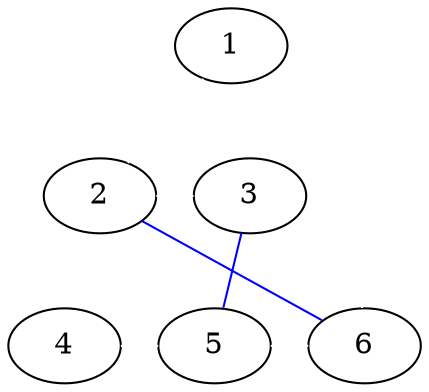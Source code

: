  graph example_1 {
     a [label="1"];
     b [label="2"];
     c [label="3"];
     d [label="4"];
     e [label="5"];
     f [label="6"];

     a -- b [color=white];
     a -- f [color=white];
     b -- c [color=white];
     b -- f [color=blue];
     c -- e [color=blue];
     d -- e [color=white];
     e -- f [color=white];

  { rank=same; b c }
  { rank=same; f e d }
 }
